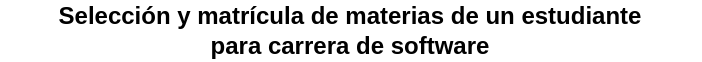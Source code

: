 <mxfile version="24.0.5" type="github">
  <diagram name="TAREA_001" id="artUHE1_4C1jZGPIrjeH">
    <mxGraphModel dx="1426" dy="785" grid="1" gridSize="10" guides="1" tooltips="1" connect="1" arrows="1" fold="1" page="0" pageScale="1" pageWidth="827" pageHeight="1169" math="0" shadow="0">
      <root>
        <mxCell id="0" />
        <mxCell id="1" parent="0" />
        <mxCell id="Moe8iD9Uc6Y4vwE7NSN7-1" value="Selección y matrícula de materias de un estudiante&lt;br&gt;para carrera de software" style="text;html=1;align=center;verticalAlign=middle;whiteSpace=wrap;rounded=0;fontStyle=1" vertex="1" parent="1">
          <mxGeometry x="270" y="60" width="350" height="30" as="geometry" />
        </mxCell>
      </root>
    </mxGraphModel>
  </diagram>
</mxfile>
